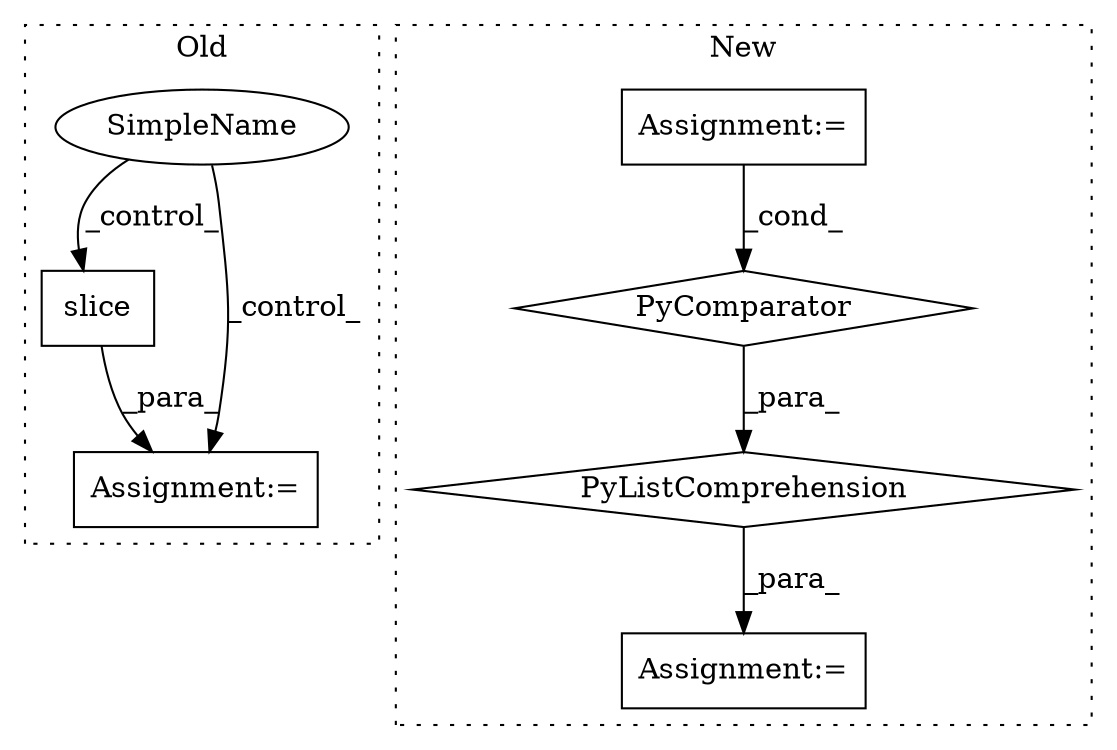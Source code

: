 digraph G {
subgraph cluster0 {
1 [label="slice" a="32" s="2718,2730" l="6,1" shape="box"];
6 [label="Assignment:=" a="7" s="2711" l="2" shape="box"];
7 [label="SimpleName" a="42" s="" l="" shape="ellipse"];
label = "Old";
style="dotted";
}
subgraph cluster1 {
2 [label="PyComparator" a="113" s="4450" l="28" shape="diamond"];
3 [label="PyListComprehension" a="109" s="4381" l="105" shape="diamond"];
4 [label="Assignment:=" a="7" s="4352" l="1" shape="box"];
5 [label="Assignment:=" a="7" s="4450" l="28" shape="box"];
label = "New";
style="dotted";
}
1 -> 6 [label="_para_"];
2 -> 3 [label="_para_"];
3 -> 4 [label="_para_"];
5 -> 2 [label="_cond_"];
7 -> 6 [label="_control_"];
7 -> 1 [label="_control_"];
}
